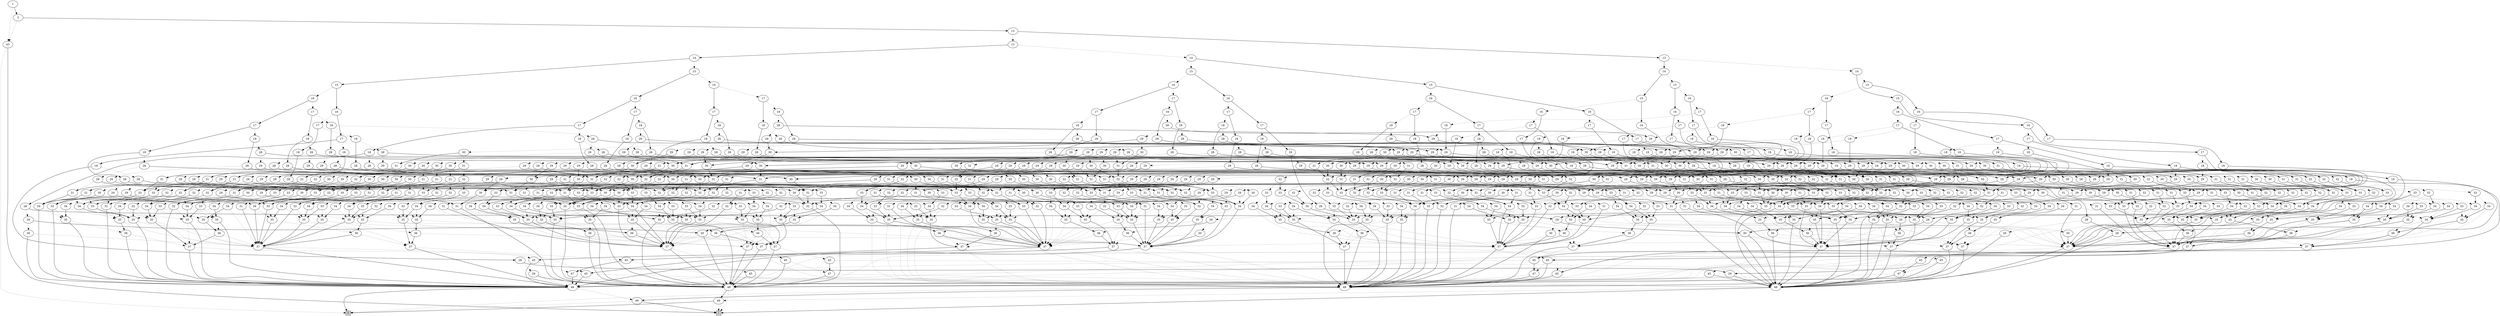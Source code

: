 digraph G {
0 [shape=box, label="0", style=filled, shape=box, height=0.3, width=0.3];
1 [shape=box, label="1", style=filled, shape=box, height=0.3, width=0.3];
42334 [label="1"];
42334 -> 88 [style=dotted];
42334 -> 42333 [style=filled];
88 [label="43"];
88 -> 0 [style=dotted];
88 -> 1 [style=filled];
42333 [label="2"];
42333 -> 88 [style=dotted];
42333 -> 21287 [style=filled];
21287 [label="12"];
21287 -> 21223 [style=dotted];
21287 -> 21286 [style=filled];
21223 [label="13"];
21223 -> 20893 [style=dotted];
21223 -> 21222 [style=filled];
20893 [label="14"];
20893 -> 20829 [style=dotted];
20893 -> 20892 [style=filled];
20829 [label="15"];
20829 -> 20765 [style=dotted];
20829 -> 20828 [style=filled];
20765 [label="16"];
20765 -> 20701 [style=dotted];
20765 -> 20764 [style=filled];
20701 [label="17"];
20701 -> 20637 [style=dotted];
20701 -> 20700 [style=filled];
20637 [label="18"];
20637 -> 20573 [style=dotted];
20637 -> 20636 [style=filled];
20573 [label="28"];
20573 -> 20509 [style=dotted];
20573 -> 20572 [style=filled];
20509 [label="29"];
20509 -> 20477 [style=dotted];
20509 -> 20508 [style=filled];
20477 [label="30"];
20477 -> 20461 [style=dotted];
20477 -> 20476 [style=filled];
20461 [label="31"];
20461 -> 20453 [style=dotted];
20461 -> 20460 [style=filled];
20453 [label="32"];
20453 -> 20449 [style=dotted];
20453 -> 20452 [style=filled];
20449 [label="33"];
20449 -> 20447 [style=dotted];
20449 -> 20448 [style=filled];
20447 [label="34"];
20447 -> 4598 [style=dotted];
20447 -> 20090 [style=filled];
4598 [label="48"];
4598 -> 0 [style=dotted];
4598 -> 100 [style=filled];
100 [label="49"];
100 -> 0 [style=dotted];
100 -> 1 [style=filled];
20090 [label="35"];
20090 -> 4598 [style=dotted];
20090 -> 20089 [style=filled];
20089 [label="36"];
20089 -> 4598 [style=dotted];
20089 -> 20088 [style=filled];
20088 [label="37"];
20088 -> 4598 [style=dotted];
20088 -> 20087 [style=filled];
20087 [label="45"];
20087 -> 4598 [style=dotted];
20087 -> 20080 [style=filled];
20080 [label="47"];
20080 -> 4598 [style=dotted];
20080 -> 4606 [style=filled];
4606 [label="48"];
4606 -> 100 [style=dotted];
4606 -> 0 [style=filled];
20448 [label="34"];
20448 -> 20090 [style=dotted];
20448 -> 20095 [style=filled];
20095 [label="35"];
20095 -> 4598 [style=dotted];
20095 -> 20088 [style=filled];
20452 [label="33"];
20452 -> 20450 [style=dotted];
20452 -> 20451 [style=filled];
20450 [label="34"];
20450 -> 20095 [style=dotted];
20450 -> 20105 [style=filled];
20105 [label="35"];
20105 -> 4598 [style=dotted];
20105 -> 20104 [style=filled];
20104 [label="36"];
20104 -> 20088 [style=dotted];
20104 -> 20103 [style=filled];
20103 [label="37"];
20103 -> 4598 [style=dotted];
20103 -> 20102 [style=filled];
20102 [label="45"];
20102 -> 4598 [style=dotted];
20102 -> 4606 [style=filled];
20451 [label="34"];
20451 -> 20105 [style=dotted];
20451 -> 20111 [style=filled];
20111 [label="35"];
20111 -> 4598 [style=dotted];
20111 -> 20103 [style=filled];
20460 [label="32"];
20460 -> 20456 [style=dotted];
20460 -> 20459 [style=filled];
20456 [label="33"];
20456 -> 20454 [style=dotted];
20456 -> 20455 [style=filled];
20454 [label="34"];
20454 -> 20111 [style=dotted];
20454 -> 20114 [style=filled];
20114 [label="35"];
20114 -> 20089 [style=dotted];
20114 -> 20103 [style=filled];
20455 [label="34"];
20455 -> 20114 [style=dotted];
20455 -> 20118 [style=filled];
20118 [label="35"];
20118 -> 20088 [style=dotted];
20118 -> 20103 [style=filled];
20459 [label="33"];
20459 -> 20457 [style=dotted];
20459 -> 20458 [style=filled];
20457 [label="34"];
20457 -> 20118 [style=dotted];
20457 -> 20121 [style=filled];
20121 [label="35"];
20121 -> 20104 [style=dotted];
20121 -> 20103 [style=filled];
20458 [label="34"];
20458 -> 20121 [style=dotted];
20458 -> 20103 [style=filled];
20476 [label="31"];
20476 -> 20468 [style=dotted];
20476 -> 20475 [style=filled];
20468 [label="32"];
20468 -> 20464 [style=dotted];
20468 -> 20467 [style=filled];
20464 [label="33"];
20464 -> 20462 [style=dotted];
20464 -> 20463 [style=filled];
20462 [label="34"];
20462 -> 20103 [style=dotted];
20462 -> 20135 [style=filled];
20135 [label="35"];
20135 -> 20103 [style=dotted];
20135 -> 20134 [style=filled];
20134 [label="36"];
20134 -> 20103 [style=dotted];
20134 -> 20133 [style=filled];
20133 [label="37"];
20133 -> 4598 [style=dotted];
20133 -> 20132 [style=filled];
20132 [label="45"];
20132 -> 20080 [style=dotted];
20132 -> 4606 [style=filled];
20463 [label="34"];
20463 -> 20135 [style=dotted];
20463 -> 20140 [style=filled];
20140 [label="35"];
20140 -> 20103 [style=dotted];
20140 -> 20133 [style=filled];
20467 [label="33"];
20467 -> 20465 [style=dotted];
20467 -> 20466 [style=filled];
20465 [label="34"];
20465 -> 20140 [style=dotted];
20465 -> 20148 [style=filled];
20148 [label="35"];
20148 -> 20103 [style=dotted];
20148 -> 20147 [style=filled];
20147 [label="36"];
20147 -> 20133 [style=dotted];
20147 -> 20146 [style=filled];
20146 [label="37"];
20146 -> 4598 [style=dotted];
20146 -> 4606 [style=filled];
20466 [label="34"];
20466 -> 20148 [style=dotted];
20466 -> 20154 [style=filled];
20154 [label="35"];
20154 -> 20103 [style=dotted];
20154 -> 20146 [style=filled];
20475 [label="32"];
20475 -> 20471 [style=dotted];
20475 -> 20474 [style=filled];
20471 [label="33"];
20471 -> 20469 [style=dotted];
20471 -> 20470 [style=filled];
20469 [label="34"];
20469 -> 20154 [style=dotted];
20469 -> 20157 [style=filled];
20157 [label="35"];
20157 -> 20134 [style=dotted];
20157 -> 20146 [style=filled];
20470 [label="34"];
20470 -> 20157 [style=dotted];
20470 -> 20161 [style=filled];
20161 [label="35"];
20161 -> 20133 [style=dotted];
20161 -> 20146 [style=filled];
20474 [label="33"];
20474 -> 20472 [style=dotted];
20474 -> 20473 [style=filled];
20472 [label="34"];
20472 -> 20161 [style=dotted];
20472 -> 20164 [style=filled];
20164 [label="35"];
20164 -> 20147 [style=dotted];
20164 -> 20146 [style=filled];
20473 [label="34"];
20473 -> 20164 [style=dotted];
20473 -> 20146 [style=filled];
20508 [label="30"];
20508 -> 20492 [style=dotted];
20508 -> 20507 [style=filled];
20492 [label="31"];
20492 -> 20484 [style=dotted];
20492 -> 20491 [style=filled];
20484 [label="32"];
20484 -> 20480 [style=dotted];
20484 -> 20483 [style=filled];
20480 [label="33"];
20480 -> 20478 [style=dotted];
20480 -> 20479 [style=filled];
20478 [label="34"];
20478 -> 20171 [style=dotted];
20478 -> 20182 [style=filled];
20171 [label="37"];
20171 -> 4612 [style=dotted];
20171 -> 4600 [style=filled];
4612 [label="48"];
4612 -> 101 [style=dotted];
4612 -> 1 [style=filled];
101 [label="49"];
101 -> 1 [style=dotted];
101 -> 0 [style=filled];
4600 [label="48"];
4600 -> 1 [style=dotted];
4600 -> 101 [style=filled];
20182 [label="35"];
20182 -> 20171 [style=dotted];
20182 -> 20181 [style=filled];
20181 [label="36"];
20181 -> 20171 [style=dotted];
20181 -> 20180 [style=filled];
20180 [label="37"];
20180 -> 20179 [style=dotted];
20180 -> 4600 [style=filled];
20179 [label="45"];
20179 -> 4612 [style=dotted];
20179 -> 20172 [style=filled];
20172 [label="47"];
20172 -> 4612 [style=dotted];
20172 -> 4600 [style=filled];
20479 [label="34"];
20479 -> 20182 [style=dotted];
20479 -> 20187 [style=filled];
20187 [label="35"];
20187 -> 20171 [style=dotted];
20187 -> 20180 [style=filled];
20483 [label="33"];
20483 -> 20481 [style=dotted];
20483 -> 20482 [style=filled];
20481 [label="34"];
20481 -> 20187 [style=dotted];
20481 -> 20197 [style=filled];
20197 [label="35"];
20197 -> 20171 [style=dotted];
20197 -> 20196 [style=filled];
20196 [label="36"];
20196 -> 20180 [style=dotted];
20196 -> 20195 [style=filled];
20195 [label="37"];
20195 -> 20194 [style=dotted];
20195 -> 4600 [style=filled];
20194 [label="45"];
20194 -> 4612 [style=dotted];
20194 -> 4600 [style=filled];
20482 [label="34"];
20482 -> 20197 [style=dotted];
20482 -> 20203 [style=filled];
20203 [label="35"];
20203 -> 20171 [style=dotted];
20203 -> 20195 [style=filled];
20491 [label="32"];
20491 -> 20487 [style=dotted];
20491 -> 20490 [style=filled];
20487 [label="33"];
20487 -> 20485 [style=dotted];
20487 -> 20486 [style=filled];
20485 [label="34"];
20485 -> 20203 [style=dotted];
20485 -> 20206 [style=filled];
20206 [label="35"];
20206 -> 20181 [style=dotted];
20206 -> 20195 [style=filled];
20486 [label="34"];
20486 -> 20206 [style=dotted];
20486 -> 20210 [style=filled];
20210 [label="35"];
20210 -> 20180 [style=dotted];
20210 -> 20195 [style=filled];
20490 [label="33"];
20490 -> 20488 [style=dotted];
20490 -> 20489 [style=filled];
20488 [label="34"];
20488 -> 20210 [style=dotted];
20488 -> 20213 [style=filled];
20213 [label="35"];
20213 -> 20196 [style=dotted];
20213 -> 20195 [style=filled];
20489 [label="34"];
20489 -> 20213 [style=dotted];
20489 -> 20195 [style=filled];
20507 [label="31"];
20507 -> 20499 [style=dotted];
20507 -> 20506 [style=filled];
20499 [label="32"];
20499 -> 20495 [style=dotted];
20499 -> 20498 [style=filled];
20495 [label="33"];
20495 -> 20493 [style=dotted];
20495 -> 20494 [style=filled];
20493 [label="34"];
20493 -> 20195 [style=dotted];
20493 -> 20227 [style=filled];
20227 [label="35"];
20227 -> 20195 [style=dotted];
20227 -> 20226 [style=filled];
20226 [label="36"];
20226 -> 20195 [style=dotted];
20226 -> 20225 [style=filled];
20225 [label="37"];
20225 -> 20224 [style=dotted];
20225 -> 4600 [style=filled];
20224 [label="45"];
20224 -> 20172 [style=dotted];
20224 -> 4600 [style=filled];
20494 [label="34"];
20494 -> 20227 [style=dotted];
20494 -> 20232 [style=filled];
20232 [label="35"];
20232 -> 20195 [style=dotted];
20232 -> 20225 [style=filled];
20498 [label="33"];
20498 -> 20496 [style=dotted];
20498 -> 20497 [style=filled];
20496 [label="34"];
20496 -> 20232 [style=dotted];
20496 -> 20239 [style=filled];
20239 [label="35"];
20239 -> 20195 [style=dotted];
20239 -> 20238 [style=filled];
20238 [label="36"];
20238 -> 20225 [style=dotted];
20238 -> 4600 [style=filled];
20497 [label="34"];
20497 -> 20239 [style=dotted];
20497 -> 20245 [style=filled];
20245 [label="35"];
20245 -> 20195 [style=dotted];
20245 -> 4600 [style=filled];
20506 [label="32"];
20506 -> 20502 [style=dotted];
20506 -> 20505 [style=filled];
20502 [label="33"];
20502 -> 20500 [style=dotted];
20502 -> 20501 [style=filled];
20500 [label="34"];
20500 -> 20245 [style=dotted];
20500 -> 20248 [style=filled];
20248 [label="35"];
20248 -> 20226 [style=dotted];
20248 -> 4600 [style=filled];
20501 [label="34"];
20501 -> 20248 [style=dotted];
20501 -> 20252 [style=filled];
20252 [label="35"];
20252 -> 20225 [style=dotted];
20252 -> 4600 [style=filled];
20505 [label="33"];
20505 -> 20503 [style=dotted];
20505 -> 20504 [style=filled];
20503 [label="34"];
20503 -> 20252 [style=dotted];
20503 -> 20255 [style=filled];
20255 [label="35"];
20255 -> 20238 [style=dotted];
20255 -> 4600 [style=filled];
20504 [label="34"];
20504 -> 20255 [style=dotted];
20504 -> 4600 [style=filled];
20572 [label="29"];
20572 -> 20540 [style=dotted];
20572 -> 20571 [style=filled];
20540 [label="30"];
20540 -> 20524 [style=dotted];
20540 -> 20539 [style=filled];
20524 [label="31"];
20524 -> 20516 [style=dotted];
20524 -> 20523 [style=filled];
20516 [label="32"];
20516 -> 20512 [style=dotted];
20516 -> 20515 [style=filled];
20512 [label="33"];
20512 -> 20510 [style=dotted];
20512 -> 20511 [style=filled];
20510 [label="34"];
20510 -> 4606 [style=dotted];
20510 -> 20273 [style=filled];
20273 [label="35"];
20273 -> 4606 [style=dotted];
20273 -> 20272 [style=filled];
20272 [label="36"];
20272 -> 4606 [style=dotted];
20272 -> 20271 [style=filled];
20271 [label="37"];
20271 -> 4606 [style=dotted];
20271 -> 20270 [style=filled];
20270 [label="45"];
20270 -> 4606 [style=dotted];
20270 -> 20263 [style=filled];
20263 [label="47"];
20263 -> 4606 [style=dotted];
20263 -> 4598 [style=filled];
20511 [label="34"];
20511 -> 20273 [style=dotted];
20511 -> 20278 [style=filled];
20278 [label="35"];
20278 -> 4606 [style=dotted];
20278 -> 20271 [style=filled];
20515 [label="33"];
20515 -> 20513 [style=dotted];
20515 -> 20514 [style=filled];
20513 [label="34"];
20513 -> 20278 [style=dotted];
20513 -> 20288 [style=filled];
20288 [label="35"];
20288 -> 4606 [style=dotted];
20288 -> 20287 [style=filled];
20287 [label="36"];
20287 -> 20271 [style=dotted];
20287 -> 20286 [style=filled];
20286 [label="37"];
20286 -> 4606 [style=dotted];
20286 -> 20285 [style=filled];
20285 [label="45"];
20285 -> 4606 [style=dotted];
20285 -> 4598 [style=filled];
20514 [label="34"];
20514 -> 20288 [style=dotted];
20514 -> 20294 [style=filled];
20294 [label="35"];
20294 -> 4606 [style=dotted];
20294 -> 20286 [style=filled];
20523 [label="32"];
20523 -> 20519 [style=dotted];
20523 -> 20522 [style=filled];
20519 [label="33"];
20519 -> 20517 [style=dotted];
20519 -> 20518 [style=filled];
20517 [label="34"];
20517 -> 20294 [style=dotted];
20517 -> 20297 [style=filled];
20297 [label="35"];
20297 -> 20272 [style=dotted];
20297 -> 20286 [style=filled];
20518 [label="34"];
20518 -> 20297 [style=dotted];
20518 -> 20301 [style=filled];
20301 [label="35"];
20301 -> 20271 [style=dotted];
20301 -> 20286 [style=filled];
20522 [label="33"];
20522 -> 20520 [style=dotted];
20522 -> 20521 [style=filled];
20520 [label="34"];
20520 -> 20301 [style=dotted];
20520 -> 20304 [style=filled];
20304 [label="35"];
20304 -> 20287 [style=dotted];
20304 -> 20286 [style=filled];
20521 [label="34"];
20521 -> 20304 [style=dotted];
20521 -> 20286 [style=filled];
20539 [label="31"];
20539 -> 20531 [style=dotted];
20539 -> 20538 [style=filled];
20531 [label="32"];
20531 -> 20527 [style=dotted];
20531 -> 20530 [style=filled];
20527 [label="33"];
20527 -> 20525 [style=dotted];
20527 -> 20526 [style=filled];
20525 [label="34"];
20525 -> 20286 [style=dotted];
20525 -> 20318 [style=filled];
20318 [label="35"];
20318 -> 20286 [style=dotted];
20318 -> 20317 [style=filled];
20317 [label="36"];
20317 -> 20286 [style=dotted];
20317 -> 20316 [style=filled];
20316 [label="37"];
20316 -> 4606 [style=dotted];
20316 -> 20315 [style=filled];
20315 [label="45"];
20315 -> 20263 [style=dotted];
20315 -> 4598 [style=filled];
20526 [label="34"];
20526 -> 20318 [style=dotted];
20526 -> 20323 [style=filled];
20323 [label="35"];
20323 -> 20286 [style=dotted];
20323 -> 20316 [style=filled];
20530 [label="33"];
20530 -> 20528 [style=dotted];
20530 -> 20529 [style=filled];
20528 [label="34"];
20528 -> 20323 [style=dotted];
20528 -> 20331 [style=filled];
20331 [label="35"];
20331 -> 20286 [style=dotted];
20331 -> 20330 [style=filled];
20330 [label="36"];
20330 -> 20316 [style=dotted];
20330 -> 20329 [style=filled];
20329 [label="37"];
20329 -> 4606 [style=dotted];
20329 -> 4598 [style=filled];
20529 [label="34"];
20529 -> 20331 [style=dotted];
20529 -> 20337 [style=filled];
20337 [label="35"];
20337 -> 20286 [style=dotted];
20337 -> 20329 [style=filled];
20538 [label="32"];
20538 -> 20534 [style=dotted];
20538 -> 20537 [style=filled];
20534 [label="33"];
20534 -> 20532 [style=dotted];
20534 -> 20533 [style=filled];
20532 [label="34"];
20532 -> 20337 [style=dotted];
20532 -> 20340 [style=filled];
20340 [label="35"];
20340 -> 20317 [style=dotted];
20340 -> 20329 [style=filled];
20533 [label="34"];
20533 -> 20340 [style=dotted];
20533 -> 20344 [style=filled];
20344 [label="35"];
20344 -> 20316 [style=dotted];
20344 -> 20329 [style=filled];
20537 [label="33"];
20537 -> 20535 [style=dotted];
20537 -> 20536 [style=filled];
20535 [label="34"];
20535 -> 20344 [style=dotted];
20535 -> 20347 [style=filled];
20347 [label="35"];
20347 -> 20330 [style=dotted];
20347 -> 20329 [style=filled];
20536 [label="34"];
20536 -> 20347 [style=dotted];
20536 -> 20329 [style=filled];
20571 [label="30"];
20571 -> 20555 [style=dotted];
20571 -> 20570 [style=filled];
20555 [label="31"];
20555 -> 20547 [style=dotted];
20555 -> 20554 [style=filled];
20547 [label="32"];
20547 -> 20543 [style=dotted];
20547 -> 20546 [style=filled];
20543 [label="33"];
20543 -> 20541 [style=dotted];
20543 -> 20542 [style=filled];
20541 [label="34"];
20541 -> 20354 [style=dotted];
20541 -> 20365 [style=filled];
20354 [label="37"];
20354 -> 4600 [style=dotted];
20354 -> 4612 [style=filled];
20365 [label="35"];
20365 -> 20354 [style=dotted];
20365 -> 20364 [style=filled];
20364 [label="36"];
20364 -> 20354 [style=dotted];
20364 -> 20363 [style=filled];
20363 [label="37"];
20363 -> 20362 [style=dotted];
20363 -> 4612 [style=filled];
20362 [label="45"];
20362 -> 4600 [style=dotted];
20362 -> 20355 [style=filled];
20355 [label="47"];
20355 -> 4600 [style=dotted];
20355 -> 4612 [style=filled];
20542 [label="34"];
20542 -> 20365 [style=dotted];
20542 -> 20370 [style=filled];
20370 [label="35"];
20370 -> 20354 [style=dotted];
20370 -> 20363 [style=filled];
20546 [label="33"];
20546 -> 20544 [style=dotted];
20546 -> 20545 [style=filled];
20544 [label="34"];
20544 -> 20370 [style=dotted];
20544 -> 20380 [style=filled];
20380 [label="35"];
20380 -> 20354 [style=dotted];
20380 -> 20379 [style=filled];
20379 [label="36"];
20379 -> 20363 [style=dotted];
20379 -> 20378 [style=filled];
20378 [label="37"];
20378 -> 20377 [style=dotted];
20378 -> 4612 [style=filled];
20377 [label="45"];
20377 -> 4600 [style=dotted];
20377 -> 4612 [style=filled];
20545 [label="34"];
20545 -> 20380 [style=dotted];
20545 -> 20386 [style=filled];
20386 [label="35"];
20386 -> 20354 [style=dotted];
20386 -> 20378 [style=filled];
20554 [label="32"];
20554 -> 20550 [style=dotted];
20554 -> 20553 [style=filled];
20550 [label="33"];
20550 -> 20548 [style=dotted];
20550 -> 20549 [style=filled];
20548 [label="34"];
20548 -> 20386 [style=dotted];
20548 -> 20389 [style=filled];
20389 [label="35"];
20389 -> 20364 [style=dotted];
20389 -> 20378 [style=filled];
20549 [label="34"];
20549 -> 20389 [style=dotted];
20549 -> 20393 [style=filled];
20393 [label="35"];
20393 -> 20363 [style=dotted];
20393 -> 20378 [style=filled];
20553 [label="33"];
20553 -> 20551 [style=dotted];
20553 -> 20552 [style=filled];
20551 [label="34"];
20551 -> 20393 [style=dotted];
20551 -> 20396 [style=filled];
20396 [label="35"];
20396 -> 20379 [style=dotted];
20396 -> 20378 [style=filled];
20552 [label="34"];
20552 -> 20396 [style=dotted];
20552 -> 20378 [style=filled];
20570 [label="31"];
20570 -> 20562 [style=dotted];
20570 -> 20569 [style=filled];
20562 [label="32"];
20562 -> 20558 [style=dotted];
20562 -> 20561 [style=filled];
20558 [label="33"];
20558 -> 20556 [style=dotted];
20558 -> 20557 [style=filled];
20556 [label="34"];
20556 -> 20378 [style=dotted];
20556 -> 20410 [style=filled];
20410 [label="35"];
20410 -> 20378 [style=dotted];
20410 -> 20409 [style=filled];
20409 [label="36"];
20409 -> 20378 [style=dotted];
20409 -> 20408 [style=filled];
20408 [label="37"];
20408 -> 20407 [style=dotted];
20408 -> 4612 [style=filled];
20407 [label="45"];
20407 -> 20355 [style=dotted];
20407 -> 4612 [style=filled];
20557 [label="34"];
20557 -> 20410 [style=dotted];
20557 -> 20415 [style=filled];
20415 [label="35"];
20415 -> 20378 [style=dotted];
20415 -> 20408 [style=filled];
20561 [label="33"];
20561 -> 20559 [style=dotted];
20561 -> 20560 [style=filled];
20559 [label="34"];
20559 -> 20415 [style=dotted];
20559 -> 20422 [style=filled];
20422 [label="35"];
20422 -> 20378 [style=dotted];
20422 -> 20421 [style=filled];
20421 [label="36"];
20421 -> 20408 [style=dotted];
20421 -> 4612 [style=filled];
20560 [label="34"];
20560 -> 20422 [style=dotted];
20560 -> 20428 [style=filled];
20428 [label="35"];
20428 -> 20378 [style=dotted];
20428 -> 4612 [style=filled];
20569 [label="32"];
20569 -> 20565 [style=dotted];
20569 -> 20568 [style=filled];
20565 [label="33"];
20565 -> 20563 [style=dotted];
20565 -> 20564 [style=filled];
20563 [label="34"];
20563 -> 20428 [style=dotted];
20563 -> 20431 [style=filled];
20431 [label="35"];
20431 -> 20409 [style=dotted];
20431 -> 4612 [style=filled];
20564 [label="34"];
20564 -> 20431 [style=dotted];
20564 -> 20435 [style=filled];
20435 [label="35"];
20435 -> 20408 [style=dotted];
20435 -> 4612 [style=filled];
20568 [label="33"];
20568 -> 20566 [style=dotted];
20568 -> 20567 [style=filled];
20566 [label="34"];
20566 -> 20435 [style=dotted];
20566 -> 20438 [style=filled];
20438 [label="35"];
20438 -> 20421 [style=dotted];
20438 -> 4612 [style=filled];
20567 [label="34"];
20567 -> 20438 [style=dotted];
20567 -> 4612 [style=filled];
20636 [label="28"];
20636 -> 20604 [style=dotted];
20636 -> 20635 [style=filled];
20604 [label="29"];
20604 -> 20588 [style=dotted];
20604 -> 20603 [style=filled];
20588 [label="30"];
20588 -> 20580 [style=dotted];
20588 -> 20587 [style=filled];
20580 [label="31"];
20580 -> 20576 [style=dotted];
20580 -> 20579 [style=filled];
20576 [label="32"];
20576 -> 20574 [style=dotted];
20576 -> 20575 [style=filled];
20574 [label="33"];
20574 -> 20090 [style=dotted];
20574 -> 20095 [style=filled];
20575 [label="33"];
20575 -> 20105 [style=dotted];
20575 -> 20111 [style=filled];
20579 [label="32"];
20579 -> 20577 [style=dotted];
20579 -> 20578 [style=filled];
20577 [label="33"];
20577 -> 20114 [style=dotted];
20577 -> 20118 [style=filled];
20578 [label="33"];
20578 -> 20121 [style=dotted];
20578 -> 20103 [style=filled];
20587 [label="31"];
20587 -> 20583 [style=dotted];
20587 -> 20586 [style=filled];
20583 [label="32"];
20583 -> 20581 [style=dotted];
20583 -> 20582 [style=filled];
20581 [label="33"];
20581 -> 20135 [style=dotted];
20581 -> 20140 [style=filled];
20582 [label="33"];
20582 -> 20148 [style=dotted];
20582 -> 20154 [style=filled];
20586 [label="32"];
20586 -> 20584 [style=dotted];
20586 -> 20585 [style=filled];
20584 [label="33"];
20584 -> 20157 [style=dotted];
20584 -> 20161 [style=filled];
20585 [label="33"];
20585 -> 20164 [style=dotted];
20585 -> 20146 [style=filled];
20603 [label="30"];
20603 -> 20595 [style=dotted];
20603 -> 20602 [style=filled];
20595 [label="31"];
20595 -> 20591 [style=dotted];
20595 -> 20594 [style=filled];
20591 [label="32"];
20591 -> 20589 [style=dotted];
20591 -> 20590 [style=filled];
20589 [label="33"];
20589 -> 20182 [style=dotted];
20589 -> 20187 [style=filled];
20590 [label="33"];
20590 -> 20197 [style=dotted];
20590 -> 20203 [style=filled];
20594 [label="32"];
20594 -> 20592 [style=dotted];
20594 -> 20593 [style=filled];
20592 [label="33"];
20592 -> 20206 [style=dotted];
20592 -> 20210 [style=filled];
20593 [label="33"];
20593 -> 20213 [style=dotted];
20593 -> 20195 [style=filled];
20602 [label="31"];
20602 -> 20598 [style=dotted];
20602 -> 20601 [style=filled];
20598 [label="32"];
20598 -> 20596 [style=dotted];
20598 -> 20597 [style=filled];
20596 [label="33"];
20596 -> 20227 [style=dotted];
20596 -> 20232 [style=filled];
20597 [label="33"];
20597 -> 20239 [style=dotted];
20597 -> 20245 [style=filled];
20601 [label="32"];
20601 -> 20599 [style=dotted];
20601 -> 20600 [style=filled];
20599 [label="33"];
20599 -> 20248 [style=dotted];
20599 -> 20252 [style=filled];
20600 [label="33"];
20600 -> 20255 [style=dotted];
20600 -> 4600 [style=filled];
20635 [label="29"];
20635 -> 20619 [style=dotted];
20635 -> 20634 [style=filled];
20619 [label="30"];
20619 -> 20611 [style=dotted];
20619 -> 20618 [style=filled];
20611 [label="31"];
20611 -> 20607 [style=dotted];
20611 -> 20610 [style=filled];
20607 [label="32"];
20607 -> 20605 [style=dotted];
20607 -> 20606 [style=filled];
20605 [label="33"];
20605 -> 20273 [style=dotted];
20605 -> 20278 [style=filled];
20606 [label="33"];
20606 -> 20288 [style=dotted];
20606 -> 20294 [style=filled];
20610 [label="32"];
20610 -> 20608 [style=dotted];
20610 -> 20609 [style=filled];
20608 [label="33"];
20608 -> 20297 [style=dotted];
20608 -> 20301 [style=filled];
20609 [label="33"];
20609 -> 20304 [style=dotted];
20609 -> 20286 [style=filled];
20618 [label="31"];
20618 -> 20614 [style=dotted];
20618 -> 20617 [style=filled];
20614 [label="32"];
20614 -> 20612 [style=dotted];
20614 -> 20613 [style=filled];
20612 [label="33"];
20612 -> 20318 [style=dotted];
20612 -> 20323 [style=filled];
20613 [label="33"];
20613 -> 20331 [style=dotted];
20613 -> 20337 [style=filled];
20617 [label="32"];
20617 -> 20615 [style=dotted];
20617 -> 20616 [style=filled];
20615 [label="33"];
20615 -> 20340 [style=dotted];
20615 -> 20344 [style=filled];
20616 [label="33"];
20616 -> 20347 [style=dotted];
20616 -> 20329 [style=filled];
20634 [label="30"];
20634 -> 20626 [style=dotted];
20634 -> 20633 [style=filled];
20626 [label="31"];
20626 -> 20622 [style=dotted];
20626 -> 20625 [style=filled];
20622 [label="32"];
20622 -> 20620 [style=dotted];
20622 -> 20621 [style=filled];
20620 [label="33"];
20620 -> 20365 [style=dotted];
20620 -> 20370 [style=filled];
20621 [label="33"];
20621 -> 20380 [style=dotted];
20621 -> 20386 [style=filled];
20625 [label="32"];
20625 -> 20623 [style=dotted];
20625 -> 20624 [style=filled];
20623 [label="33"];
20623 -> 20389 [style=dotted];
20623 -> 20393 [style=filled];
20624 [label="33"];
20624 -> 20396 [style=dotted];
20624 -> 20378 [style=filled];
20633 [label="31"];
20633 -> 20629 [style=dotted];
20633 -> 20632 [style=filled];
20629 [label="32"];
20629 -> 20627 [style=dotted];
20629 -> 20628 [style=filled];
20627 [label="33"];
20627 -> 20410 [style=dotted];
20627 -> 20415 [style=filled];
20628 [label="33"];
20628 -> 20422 [style=dotted];
20628 -> 20428 [style=filled];
20632 [label="32"];
20632 -> 20630 [style=dotted];
20632 -> 20631 [style=filled];
20630 [label="33"];
20630 -> 20431 [style=dotted];
20630 -> 20435 [style=filled];
20631 [label="33"];
20631 -> 20438 [style=dotted];
20631 -> 4612 [style=filled];
20700 [label="18"];
20700 -> 20668 [style=dotted];
20700 -> 20699 [style=filled];
20668 [label="28"];
20668 -> 20652 [style=dotted];
20668 -> 20667 [style=filled];
20652 [label="29"];
20652 -> 20644 [style=dotted];
20652 -> 20651 [style=filled];
20644 [label="30"];
20644 -> 20640 [style=dotted];
20644 -> 20643 [style=filled];
20640 [label="31"];
20640 -> 20638 [style=dotted];
20640 -> 20639 [style=filled];
20638 [label="32"];
20638 -> 20448 [style=dotted];
20638 -> 20451 [style=filled];
20639 [label="32"];
20639 -> 20455 [style=dotted];
20639 -> 20458 [style=filled];
20643 [label="31"];
20643 -> 20641 [style=dotted];
20643 -> 20642 [style=filled];
20641 [label="32"];
20641 -> 20463 [style=dotted];
20641 -> 20466 [style=filled];
20642 [label="32"];
20642 -> 20470 [style=dotted];
20642 -> 20473 [style=filled];
20651 [label="30"];
20651 -> 20647 [style=dotted];
20651 -> 20650 [style=filled];
20647 [label="31"];
20647 -> 20645 [style=dotted];
20647 -> 20646 [style=filled];
20645 [label="32"];
20645 -> 20479 [style=dotted];
20645 -> 20482 [style=filled];
20646 [label="32"];
20646 -> 20486 [style=dotted];
20646 -> 20489 [style=filled];
20650 [label="31"];
20650 -> 20648 [style=dotted];
20650 -> 20649 [style=filled];
20648 [label="32"];
20648 -> 20494 [style=dotted];
20648 -> 20497 [style=filled];
20649 [label="32"];
20649 -> 20501 [style=dotted];
20649 -> 20504 [style=filled];
20667 [label="29"];
20667 -> 20659 [style=dotted];
20667 -> 20666 [style=filled];
20659 [label="30"];
20659 -> 20655 [style=dotted];
20659 -> 20658 [style=filled];
20655 [label="31"];
20655 -> 20653 [style=dotted];
20655 -> 20654 [style=filled];
20653 [label="32"];
20653 -> 20511 [style=dotted];
20653 -> 20514 [style=filled];
20654 [label="32"];
20654 -> 20518 [style=dotted];
20654 -> 20521 [style=filled];
20658 [label="31"];
20658 -> 20656 [style=dotted];
20658 -> 20657 [style=filled];
20656 [label="32"];
20656 -> 20526 [style=dotted];
20656 -> 20529 [style=filled];
20657 [label="32"];
20657 -> 20533 [style=dotted];
20657 -> 20536 [style=filled];
20666 [label="30"];
20666 -> 20662 [style=dotted];
20666 -> 20665 [style=filled];
20662 [label="31"];
20662 -> 20660 [style=dotted];
20662 -> 20661 [style=filled];
20660 [label="32"];
20660 -> 20542 [style=dotted];
20660 -> 20545 [style=filled];
20661 [label="32"];
20661 -> 20549 [style=dotted];
20661 -> 20552 [style=filled];
20665 [label="31"];
20665 -> 20663 [style=dotted];
20665 -> 20664 [style=filled];
20663 [label="32"];
20663 -> 20557 [style=dotted];
20663 -> 20560 [style=filled];
20664 [label="32"];
20664 -> 20564 [style=dotted];
20664 -> 20567 [style=filled];
20699 [label="28"];
20699 -> 20683 [style=dotted];
20699 -> 20698 [style=filled];
20683 [label="29"];
20683 -> 20675 [style=dotted];
20683 -> 20682 [style=filled];
20675 [label="30"];
20675 -> 20671 [style=dotted];
20675 -> 20674 [style=filled];
20671 [label="31"];
20671 -> 20669 [style=dotted];
20671 -> 20670 [style=filled];
20669 [label="32"];
20669 -> 20095 [style=dotted];
20669 -> 20111 [style=filled];
20670 [label="32"];
20670 -> 20118 [style=dotted];
20670 -> 20103 [style=filled];
20674 [label="31"];
20674 -> 20672 [style=dotted];
20674 -> 20673 [style=filled];
20672 [label="32"];
20672 -> 20140 [style=dotted];
20672 -> 20154 [style=filled];
20673 [label="32"];
20673 -> 20161 [style=dotted];
20673 -> 20146 [style=filled];
20682 [label="30"];
20682 -> 20678 [style=dotted];
20682 -> 20681 [style=filled];
20678 [label="31"];
20678 -> 20676 [style=dotted];
20678 -> 20677 [style=filled];
20676 [label="32"];
20676 -> 20187 [style=dotted];
20676 -> 20203 [style=filled];
20677 [label="32"];
20677 -> 20210 [style=dotted];
20677 -> 20195 [style=filled];
20681 [label="31"];
20681 -> 20679 [style=dotted];
20681 -> 20680 [style=filled];
20679 [label="32"];
20679 -> 20232 [style=dotted];
20679 -> 20245 [style=filled];
20680 [label="32"];
20680 -> 20252 [style=dotted];
20680 -> 4600 [style=filled];
20698 [label="29"];
20698 -> 20690 [style=dotted];
20698 -> 20697 [style=filled];
20690 [label="30"];
20690 -> 20686 [style=dotted];
20690 -> 20689 [style=filled];
20686 [label="31"];
20686 -> 20684 [style=dotted];
20686 -> 20685 [style=filled];
20684 [label="32"];
20684 -> 20278 [style=dotted];
20684 -> 20294 [style=filled];
20685 [label="32"];
20685 -> 20301 [style=dotted];
20685 -> 20286 [style=filled];
20689 [label="31"];
20689 -> 20687 [style=dotted];
20689 -> 20688 [style=filled];
20687 [label="32"];
20687 -> 20323 [style=dotted];
20687 -> 20337 [style=filled];
20688 [label="32"];
20688 -> 20344 [style=dotted];
20688 -> 20329 [style=filled];
20697 [label="30"];
20697 -> 20693 [style=dotted];
20697 -> 20696 [style=filled];
20693 [label="31"];
20693 -> 20691 [style=dotted];
20693 -> 20692 [style=filled];
20691 [label="32"];
20691 -> 20370 [style=dotted];
20691 -> 20386 [style=filled];
20692 [label="32"];
20692 -> 20393 [style=dotted];
20692 -> 20378 [style=filled];
20696 [label="31"];
20696 -> 20694 [style=dotted];
20696 -> 20695 [style=filled];
20694 [label="32"];
20694 -> 20415 [style=dotted];
20694 -> 20428 [style=filled];
20695 [label="32"];
20695 -> 20435 [style=dotted];
20695 -> 4612 [style=filled];
20764 [label="17"];
20764 -> 20732 [style=dotted];
20764 -> 20763 [style=filled];
20732 [label="18"];
20732 -> 20716 [style=dotted];
20732 -> 20731 [style=filled];
20716 [label="28"];
20716 -> 20708 [style=dotted];
20716 -> 20715 [style=filled];
20708 [label="29"];
20708 -> 20704 [style=dotted];
20708 -> 20707 [style=filled];
20704 [label="30"];
20704 -> 20702 [style=dotted];
20704 -> 20703 [style=filled];
20702 [label="31"];
20702 -> 20452 [style=dotted];
20702 -> 20459 [style=filled];
20703 [label="31"];
20703 -> 20467 [style=dotted];
20703 -> 20474 [style=filled];
20707 [label="30"];
20707 -> 20705 [style=dotted];
20707 -> 20706 [style=filled];
20705 [label="31"];
20705 -> 20483 [style=dotted];
20705 -> 20490 [style=filled];
20706 [label="31"];
20706 -> 20498 [style=dotted];
20706 -> 20505 [style=filled];
20715 [label="29"];
20715 -> 20711 [style=dotted];
20715 -> 20714 [style=filled];
20711 [label="30"];
20711 -> 20709 [style=dotted];
20711 -> 20710 [style=filled];
20709 [label="31"];
20709 -> 20515 [style=dotted];
20709 -> 20522 [style=filled];
20710 [label="31"];
20710 -> 20530 [style=dotted];
20710 -> 20537 [style=filled];
20714 [label="30"];
20714 -> 20712 [style=dotted];
20714 -> 20713 [style=filled];
20712 [label="31"];
20712 -> 20546 [style=dotted];
20712 -> 20553 [style=filled];
20713 [label="31"];
20713 -> 20561 [style=dotted];
20713 -> 20568 [style=filled];
20731 [label="28"];
20731 -> 20723 [style=dotted];
20731 -> 20730 [style=filled];
20723 [label="29"];
20723 -> 20719 [style=dotted];
20723 -> 20722 [style=filled];
20719 [label="30"];
20719 -> 20717 [style=dotted];
20719 -> 20718 [style=filled];
20717 [label="31"];
20717 -> 20575 [style=dotted];
20717 -> 20578 [style=filled];
20718 [label="31"];
20718 -> 20582 [style=dotted];
20718 -> 20585 [style=filled];
20722 [label="30"];
20722 -> 20720 [style=dotted];
20722 -> 20721 [style=filled];
20720 [label="31"];
20720 -> 20590 [style=dotted];
20720 -> 20593 [style=filled];
20721 [label="31"];
20721 -> 20597 [style=dotted];
20721 -> 20600 [style=filled];
20730 [label="29"];
20730 -> 20726 [style=dotted];
20730 -> 20729 [style=filled];
20726 [label="30"];
20726 -> 20724 [style=dotted];
20726 -> 20725 [style=filled];
20724 [label="31"];
20724 -> 20606 [style=dotted];
20724 -> 20609 [style=filled];
20725 [label="31"];
20725 -> 20613 [style=dotted];
20725 -> 20616 [style=filled];
20729 [label="30"];
20729 -> 20727 [style=dotted];
20729 -> 20728 [style=filled];
20727 [label="31"];
20727 -> 20621 [style=dotted];
20727 -> 20624 [style=filled];
20728 [label="31"];
20728 -> 20628 [style=dotted];
20728 -> 20631 [style=filled];
20763 [label="18"];
20763 -> 20747 [style=dotted];
20763 -> 20762 [style=filled];
20747 [label="28"];
20747 -> 20739 [style=dotted];
20747 -> 20746 [style=filled];
20739 [label="29"];
20739 -> 20735 [style=dotted];
20739 -> 20738 [style=filled];
20735 [label="30"];
20735 -> 20733 [style=dotted];
20735 -> 20734 [style=filled];
20733 [label="31"];
20733 -> 20451 [style=dotted];
20733 -> 20458 [style=filled];
20734 [label="31"];
20734 -> 20466 [style=dotted];
20734 -> 20473 [style=filled];
20738 [label="30"];
20738 -> 20736 [style=dotted];
20738 -> 20737 [style=filled];
20736 [label="31"];
20736 -> 20482 [style=dotted];
20736 -> 20489 [style=filled];
20737 [label="31"];
20737 -> 20497 [style=dotted];
20737 -> 20504 [style=filled];
20746 [label="29"];
20746 -> 20742 [style=dotted];
20746 -> 20745 [style=filled];
20742 [label="30"];
20742 -> 20740 [style=dotted];
20742 -> 20741 [style=filled];
20740 [label="31"];
20740 -> 20514 [style=dotted];
20740 -> 20521 [style=filled];
20741 [label="31"];
20741 -> 20529 [style=dotted];
20741 -> 20536 [style=filled];
20745 [label="30"];
20745 -> 20743 [style=dotted];
20745 -> 20744 [style=filled];
20743 [label="31"];
20743 -> 20545 [style=dotted];
20743 -> 20552 [style=filled];
20744 [label="31"];
20744 -> 20560 [style=dotted];
20744 -> 20567 [style=filled];
20762 [label="28"];
20762 -> 20754 [style=dotted];
20762 -> 20761 [style=filled];
20754 [label="29"];
20754 -> 20750 [style=dotted];
20754 -> 20753 [style=filled];
20750 [label="30"];
20750 -> 20748 [style=dotted];
20750 -> 20749 [style=filled];
20748 [label="31"];
20748 -> 20111 [style=dotted];
20748 -> 20103 [style=filled];
20749 [label="31"];
20749 -> 20154 [style=dotted];
20749 -> 20146 [style=filled];
20753 [label="30"];
20753 -> 20751 [style=dotted];
20753 -> 20752 [style=filled];
20751 [label="31"];
20751 -> 20203 [style=dotted];
20751 -> 20195 [style=filled];
20752 [label="31"];
20752 -> 20245 [style=dotted];
20752 -> 4600 [style=filled];
20761 [label="29"];
20761 -> 20757 [style=dotted];
20761 -> 20760 [style=filled];
20757 [label="30"];
20757 -> 20755 [style=dotted];
20757 -> 20756 [style=filled];
20755 [label="31"];
20755 -> 20294 [style=dotted];
20755 -> 20286 [style=filled];
20756 [label="31"];
20756 -> 20337 [style=dotted];
20756 -> 20329 [style=filled];
20760 [label="30"];
20760 -> 20758 [style=dotted];
20760 -> 20759 [style=filled];
20758 [label="31"];
20758 -> 20386 [style=dotted];
20758 -> 20378 [style=filled];
20759 [label="31"];
20759 -> 20428 [style=dotted];
20759 -> 4612 [style=filled];
20828 [label="16"];
20828 -> 20796 [style=dotted];
20828 -> 20827 [style=filled];
20796 [label="17"];
20796 -> 20780 [style=dotted];
20796 -> 20795 [style=filled];
20780 [label="18"];
20780 -> 20772 [style=dotted];
20780 -> 20779 [style=filled];
20772 [label="28"];
20772 -> 20768 [style=dotted];
20772 -> 20771 [style=filled];
20768 [label="29"];
20768 -> 20766 [style=dotted];
20768 -> 20767 [style=filled];
20766 [label="30"];
20766 -> 20460 [style=dotted];
20766 -> 20475 [style=filled];
20767 [label="30"];
20767 -> 20491 [style=dotted];
20767 -> 20506 [style=filled];
20771 [label="29"];
20771 -> 20769 [style=dotted];
20771 -> 20770 [style=filled];
20769 [label="30"];
20769 -> 20523 [style=dotted];
20769 -> 20538 [style=filled];
20770 [label="30"];
20770 -> 20554 [style=dotted];
20770 -> 20569 [style=filled];
20779 [label="28"];
20779 -> 20775 [style=dotted];
20779 -> 20778 [style=filled];
20775 [label="29"];
20775 -> 20773 [style=dotted];
20775 -> 20774 [style=filled];
20773 [label="30"];
20773 -> 20579 [style=dotted];
20773 -> 20586 [style=filled];
20774 [label="30"];
20774 -> 20594 [style=dotted];
20774 -> 20601 [style=filled];
20778 [label="29"];
20778 -> 20776 [style=dotted];
20778 -> 20777 [style=filled];
20776 [label="30"];
20776 -> 20610 [style=dotted];
20776 -> 20617 [style=filled];
20777 [label="30"];
20777 -> 20625 [style=dotted];
20777 -> 20632 [style=filled];
20795 [label="18"];
20795 -> 20787 [style=dotted];
20795 -> 20794 [style=filled];
20787 [label="28"];
20787 -> 20783 [style=dotted];
20787 -> 20786 [style=filled];
20783 [label="29"];
20783 -> 20781 [style=dotted];
20783 -> 20782 [style=filled];
20781 [label="30"];
20781 -> 20639 [style=dotted];
20781 -> 20642 [style=filled];
20782 [label="30"];
20782 -> 20646 [style=dotted];
20782 -> 20649 [style=filled];
20786 [label="29"];
20786 -> 20784 [style=dotted];
20786 -> 20785 [style=filled];
20784 [label="30"];
20784 -> 20654 [style=dotted];
20784 -> 20657 [style=filled];
20785 [label="30"];
20785 -> 20661 [style=dotted];
20785 -> 20664 [style=filled];
20794 [label="28"];
20794 -> 20790 [style=dotted];
20794 -> 20793 [style=filled];
20790 [label="29"];
20790 -> 20788 [style=dotted];
20790 -> 20789 [style=filled];
20788 [label="30"];
20788 -> 20670 [style=dotted];
20788 -> 20673 [style=filled];
20789 [label="30"];
20789 -> 20677 [style=dotted];
20789 -> 20680 [style=filled];
20793 [label="29"];
20793 -> 20791 [style=dotted];
20793 -> 20792 [style=filled];
20791 [label="30"];
20791 -> 20685 [style=dotted];
20791 -> 20688 [style=filled];
20792 [label="30"];
20792 -> 20692 [style=dotted];
20792 -> 20695 [style=filled];
20827 [label="17"];
20827 -> 20811 [style=dotted];
20827 -> 20826 [style=filled];
20811 [label="18"];
20811 -> 20803 [style=dotted];
20811 -> 20810 [style=filled];
20803 [label="28"];
20803 -> 20799 [style=dotted];
20803 -> 20802 [style=filled];
20799 [label="29"];
20799 -> 20797 [style=dotted];
20799 -> 20798 [style=filled];
20797 [label="30"];
20797 -> 20459 [style=dotted];
20797 -> 20474 [style=filled];
20798 [label="30"];
20798 -> 20490 [style=dotted];
20798 -> 20505 [style=filled];
20802 [label="29"];
20802 -> 20800 [style=dotted];
20802 -> 20801 [style=filled];
20800 [label="30"];
20800 -> 20522 [style=dotted];
20800 -> 20537 [style=filled];
20801 [label="30"];
20801 -> 20553 [style=dotted];
20801 -> 20568 [style=filled];
20810 [label="28"];
20810 -> 20806 [style=dotted];
20810 -> 20809 [style=filled];
20806 [label="29"];
20806 -> 20804 [style=dotted];
20806 -> 20805 [style=filled];
20804 [label="30"];
20804 -> 20578 [style=dotted];
20804 -> 20585 [style=filled];
20805 [label="30"];
20805 -> 20593 [style=dotted];
20805 -> 20600 [style=filled];
20809 [label="29"];
20809 -> 20807 [style=dotted];
20809 -> 20808 [style=filled];
20807 [label="30"];
20807 -> 20609 [style=dotted];
20807 -> 20616 [style=filled];
20808 [label="30"];
20808 -> 20624 [style=dotted];
20808 -> 20631 [style=filled];
20826 [label="18"];
20826 -> 20818 [style=dotted];
20826 -> 20825 [style=filled];
20818 [label="28"];
20818 -> 20814 [style=dotted];
20818 -> 20817 [style=filled];
20814 [label="29"];
20814 -> 20812 [style=dotted];
20814 -> 20813 [style=filled];
20812 [label="30"];
20812 -> 20458 [style=dotted];
20812 -> 20473 [style=filled];
20813 [label="30"];
20813 -> 20489 [style=dotted];
20813 -> 20504 [style=filled];
20817 [label="29"];
20817 -> 20815 [style=dotted];
20817 -> 20816 [style=filled];
20815 [label="30"];
20815 -> 20521 [style=dotted];
20815 -> 20536 [style=filled];
20816 [label="30"];
20816 -> 20552 [style=dotted];
20816 -> 20567 [style=filled];
20825 [label="28"];
20825 -> 20821 [style=dotted];
20825 -> 20824 [style=filled];
20821 [label="29"];
20821 -> 20819 [style=dotted];
20821 -> 20820 [style=filled];
20819 [label="30"];
20819 -> 20103 [style=dotted];
20819 -> 20146 [style=filled];
20820 [label="30"];
20820 -> 20195 [style=dotted];
20820 -> 4600 [style=filled];
20824 [label="29"];
20824 -> 20822 [style=dotted];
20824 -> 20823 [style=filled];
20822 [label="30"];
20822 -> 20286 [style=dotted];
20822 -> 20329 [style=filled];
20823 [label="30"];
20823 -> 20378 [style=dotted];
20823 -> 4612 [style=filled];
20892 [label="15"];
20892 -> 20860 [style=dotted];
20892 -> 20891 [style=filled];
20860 [label="16"];
20860 -> 20844 [style=dotted];
20860 -> 20859 [style=filled];
20844 [label="17"];
20844 -> 20836 [style=dotted];
20844 -> 20843 [style=filled];
20836 [label="18"];
20836 -> 20832 [style=dotted];
20836 -> 20835 [style=filled];
20832 [label="28"];
20832 -> 20830 [style=dotted];
20832 -> 20831 [style=filled];
20830 [label="29"];
20830 -> 20476 [style=dotted];
20830 -> 20507 [style=filled];
20831 [label="29"];
20831 -> 20539 [style=dotted];
20831 -> 20570 [style=filled];
20835 [label="28"];
20835 -> 20833 [style=dotted];
20835 -> 20834 [style=filled];
20833 [label="29"];
20833 -> 20587 [style=dotted];
20833 -> 20602 [style=filled];
20834 [label="29"];
20834 -> 20618 [style=dotted];
20834 -> 20633 [style=filled];
20843 [label="18"];
20843 -> 20839 [style=dotted];
20843 -> 20842 [style=filled];
20839 [label="28"];
20839 -> 20837 [style=dotted];
20839 -> 20838 [style=filled];
20837 [label="29"];
20837 -> 20643 [style=dotted];
20837 -> 20650 [style=filled];
20838 [label="29"];
20838 -> 20658 [style=dotted];
20838 -> 20665 [style=filled];
20842 [label="28"];
20842 -> 20840 [style=dotted];
20842 -> 20841 [style=filled];
20840 [label="29"];
20840 -> 20674 [style=dotted];
20840 -> 20681 [style=filled];
20841 [label="29"];
20841 -> 20689 [style=dotted];
20841 -> 20696 [style=filled];
20859 [label="17"];
20859 -> 20851 [style=dotted];
20859 -> 20858 [style=filled];
20851 [label="18"];
20851 -> 20847 [style=dotted];
20851 -> 20850 [style=filled];
20847 [label="28"];
20847 -> 20845 [style=dotted];
20847 -> 20846 [style=filled];
20845 [label="29"];
20845 -> 20703 [style=dotted];
20845 -> 20706 [style=filled];
20846 [label="29"];
20846 -> 20710 [style=dotted];
20846 -> 20713 [style=filled];
20850 [label="28"];
20850 -> 20848 [style=dotted];
20850 -> 20849 [style=filled];
20848 [label="29"];
20848 -> 20718 [style=dotted];
20848 -> 20721 [style=filled];
20849 [label="29"];
20849 -> 20725 [style=dotted];
20849 -> 20728 [style=filled];
20858 [label="18"];
20858 -> 20854 [style=dotted];
20858 -> 20857 [style=filled];
20854 [label="28"];
20854 -> 20852 [style=dotted];
20854 -> 20853 [style=filled];
20852 [label="29"];
20852 -> 20734 [style=dotted];
20852 -> 20737 [style=filled];
20853 [label="29"];
20853 -> 20741 [style=dotted];
20853 -> 20744 [style=filled];
20857 [label="28"];
20857 -> 20855 [style=dotted];
20857 -> 20856 [style=filled];
20855 [label="29"];
20855 -> 20749 [style=dotted];
20855 -> 20752 [style=filled];
20856 [label="29"];
20856 -> 20756 [style=dotted];
20856 -> 20759 [style=filled];
20891 [label="16"];
20891 -> 20875 [style=dotted];
20891 -> 20890 [style=filled];
20875 [label="17"];
20875 -> 20867 [style=dotted];
20875 -> 20874 [style=filled];
20867 [label="18"];
20867 -> 20863 [style=dotted];
20867 -> 20866 [style=filled];
20863 [label="28"];
20863 -> 20861 [style=dotted];
20863 -> 20862 [style=filled];
20861 [label="29"];
20861 -> 20475 [style=dotted];
20861 -> 20506 [style=filled];
20862 [label="29"];
20862 -> 20538 [style=dotted];
20862 -> 20569 [style=filled];
20866 [label="28"];
20866 -> 20864 [style=dotted];
20866 -> 20865 [style=filled];
20864 [label="29"];
20864 -> 20586 [style=dotted];
20864 -> 20601 [style=filled];
20865 [label="29"];
20865 -> 20617 [style=dotted];
20865 -> 20632 [style=filled];
20874 [label="18"];
20874 -> 20870 [style=dotted];
20874 -> 20873 [style=filled];
20870 [label="28"];
20870 -> 20868 [style=dotted];
20870 -> 20869 [style=filled];
20868 [label="29"];
20868 -> 20642 [style=dotted];
20868 -> 20649 [style=filled];
20869 [label="29"];
20869 -> 20657 [style=dotted];
20869 -> 20664 [style=filled];
20873 [label="28"];
20873 -> 20871 [style=dotted];
20873 -> 20872 [style=filled];
20871 [label="29"];
20871 -> 20673 [style=dotted];
20871 -> 20680 [style=filled];
20872 [label="29"];
20872 -> 20688 [style=dotted];
20872 -> 20695 [style=filled];
20890 [label="17"];
20890 -> 20882 [style=dotted];
20890 -> 20889 [style=filled];
20882 [label="18"];
20882 -> 20878 [style=dotted];
20882 -> 20881 [style=filled];
20878 [label="28"];
20878 -> 20876 [style=dotted];
20878 -> 20877 [style=filled];
20876 [label="29"];
20876 -> 20474 [style=dotted];
20876 -> 20505 [style=filled];
20877 [label="29"];
20877 -> 20537 [style=dotted];
20877 -> 20568 [style=filled];
20881 [label="28"];
20881 -> 20879 [style=dotted];
20881 -> 20880 [style=filled];
20879 [label="29"];
20879 -> 20585 [style=dotted];
20879 -> 20600 [style=filled];
20880 [label="29"];
20880 -> 20616 [style=dotted];
20880 -> 20631 [style=filled];
20889 [label="18"];
20889 -> 20885 [style=dotted];
20889 -> 20888 [style=filled];
20885 [label="28"];
20885 -> 20883 [style=dotted];
20885 -> 20884 [style=filled];
20883 [label="29"];
20883 -> 20473 [style=dotted];
20883 -> 20504 [style=filled];
20884 [label="29"];
20884 -> 20536 [style=dotted];
20884 -> 20567 [style=filled];
20888 [label="28"];
20888 -> 20886 [style=dotted];
20888 -> 20887 [style=filled];
20886 [label="29"];
20886 -> 20146 [style=dotted];
20886 -> 4600 [style=filled];
20887 [label="29"];
20887 -> 20329 [style=dotted];
20887 -> 4612 [style=filled];
21222 [label="14"];
21222 -> 21158 [style=dotted];
21222 -> 21221 [style=filled];
21158 [label="15"];
21158 -> 21110 [style=dotted];
21158 -> 21157 [style=filled];
21110 [label="16"];
21110 -> 21070 [style=dotted];
21110 -> 21109 [style=filled];
21070 [label="17"];
21070 -> 21034 [style=dotted];
21070 -> 21069 [style=filled];
21034 [label="18"];
21034 -> 21000 [style=dotted];
21034 -> 21033 [style=filled];
21000 [label="28"];
21000 -> 20946 [style=dotted];
21000 -> 20999 [style=filled];
20946 [label="29"];
20946 -> 20945 [style=dotted];
20946 -> 20508 [style=filled];
20945 [label="30"];
20945 -> 20919 [style=dotted];
20945 -> 20944 [style=filled];
20919 [label="31"];
20919 -> 20908 [style=dotted];
20919 -> 20918 [style=filled];
20908 [label="32"];
20908 -> 20900 [style=dotted];
20908 -> 20907 [style=filled];
20900 [label="33"];
20900 -> 20897 [style=dotted];
20900 -> 20899 [style=filled];
20897 [label="34"];
20897 -> 20146 [style=dotted];
20897 -> 20896 [style=filled];
20896 [label="35"];
20896 -> 20146 [style=dotted];
20896 -> 20895 [style=filled];
20895 [label="36"];
20895 -> 20146 [style=dotted];
20895 -> 20894 [style=filled];
20894 [label="37"];
20894 -> 20087 [style=dotted];
20894 -> 4606 [style=filled];
20899 [label="34"];
20899 -> 20896 [style=dotted];
20899 -> 20898 [style=filled];
20898 [label="35"];
20898 -> 20146 [style=dotted];
20898 -> 20894 [style=filled];
20907 [label="33"];
20907 -> 20904 [style=dotted];
20907 -> 20906 [style=filled];
20904 [label="34"];
20904 -> 20898 [style=dotted];
20904 -> 20903 [style=filled];
20903 [label="35"];
20903 -> 20146 [style=dotted];
20903 -> 20902 [style=filled];
20902 [label="36"];
20902 -> 20894 [style=dotted];
20902 -> 20901 [style=filled];
20901 [label="37"];
20901 -> 20102 [style=dotted];
20901 -> 4606 [style=filled];
20906 [label="34"];
20906 -> 20903 [style=dotted];
20906 -> 20905 [style=filled];
20905 [label="35"];
20905 -> 20146 [style=dotted];
20905 -> 20901 [style=filled];
20918 [label="32"];
20918 -> 20913 [style=dotted];
20918 -> 20917 [style=filled];
20913 [label="33"];
20913 -> 20910 [style=dotted];
20913 -> 20912 [style=filled];
20910 [label="34"];
20910 -> 20905 [style=dotted];
20910 -> 20909 [style=filled];
20909 [label="35"];
20909 -> 20895 [style=dotted];
20909 -> 20901 [style=filled];
20912 [label="34"];
20912 -> 20909 [style=dotted];
20912 -> 20911 [style=filled];
20911 [label="35"];
20911 -> 20894 [style=dotted];
20911 -> 20901 [style=filled];
20917 [label="33"];
20917 -> 20915 [style=dotted];
20917 -> 20916 [style=filled];
20915 [label="34"];
20915 -> 20911 [style=dotted];
20915 -> 20914 [style=filled];
20914 [label="35"];
20914 -> 20902 [style=dotted];
20914 -> 20901 [style=filled];
20916 [label="34"];
20916 -> 20914 [style=dotted];
20916 -> 20901 [style=filled];
20944 [label="31"];
20944 -> 20933 [style=dotted];
20944 -> 20943 [style=filled];
20933 [label="32"];
20933 -> 20926 [style=dotted];
20933 -> 20932 [style=filled];
20926 [label="33"];
20926 -> 20923 [style=dotted];
20926 -> 20925 [style=filled];
20923 [label="34"];
20923 -> 20901 [style=dotted];
20923 -> 20922 [style=filled];
20922 [label="35"];
20922 -> 20901 [style=dotted];
20922 -> 20921 [style=filled];
20921 [label="36"];
20921 -> 20901 [style=dotted];
20921 -> 20920 [style=filled];
20920 [label="37"];
20920 -> 20132 [style=dotted];
20920 -> 4606 [style=filled];
20925 [label="34"];
20925 -> 20922 [style=dotted];
20925 -> 20924 [style=filled];
20924 [label="35"];
20924 -> 20901 [style=dotted];
20924 -> 20920 [style=filled];
20932 [label="33"];
20932 -> 20929 [style=dotted];
20932 -> 20931 [style=filled];
20929 [label="34"];
20929 -> 20924 [style=dotted];
20929 -> 20928 [style=filled];
20928 [label="35"];
20928 -> 20901 [style=dotted];
20928 -> 20927 [style=filled];
20927 [label="36"];
20927 -> 20920 [style=dotted];
20927 -> 4606 [style=filled];
20931 [label="34"];
20931 -> 20928 [style=dotted];
20931 -> 20930 [style=filled];
20930 [label="35"];
20930 -> 20901 [style=dotted];
20930 -> 4606 [style=filled];
20943 [label="32"];
20943 -> 20938 [style=dotted];
20943 -> 20942 [style=filled];
20938 [label="33"];
20938 -> 20935 [style=dotted];
20938 -> 20937 [style=filled];
20935 [label="34"];
20935 -> 20930 [style=dotted];
20935 -> 20934 [style=filled];
20934 [label="35"];
20934 -> 20921 [style=dotted];
20934 -> 4606 [style=filled];
20937 [label="34"];
20937 -> 20934 [style=dotted];
20937 -> 20936 [style=filled];
20936 [label="35"];
20936 -> 20920 [style=dotted];
20936 -> 4606 [style=filled];
20942 [label="33"];
20942 -> 20940 [style=dotted];
20942 -> 20941 [style=filled];
20940 [label="34"];
20940 -> 20936 [style=dotted];
20940 -> 20939 [style=filled];
20939 [label="35"];
20939 -> 20927 [style=dotted];
20939 -> 4606 [style=filled];
20941 [label="34"];
20941 -> 20939 [style=dotted];
20941 -> 4606 [style=filled];
20999 [label="29"];
20999 -> 20998 [style=dotted];
20999 -> 20571 [style=filled];
20998 [label="30"];
20998 -> 20972 [style=dotted];
20998 -> 20997 [style=filled];
20972 [label="31"];
20972 -> 20961 [style=dotted];
20972 -> 20971 [style=filled];
20961 [label="32"];
20961 -> 20953 [style=dotted];
20961 -> 20960 [style=filled];
20953 [label="33"];
20953 -> 20950 [style=dotted];
20953 -> 20952 [style=filled];
20950 [label="34"];
20950 -> 20329 [style=dotted];
20950 -> 20949 [style=filled];
20949 [label="35"];
20949 -> 20329 [style=dotted];
20949 -> 20948 [style=filled];
20948 [label="36"];
20948 -> 20329 [style=dotted];
20948 -> 20947 [style=filled];
20947 [label="37"];
20947 -> 20270 [style=dotted];
20947 -> 4598 [style=filled];
20952 [label="34"];
20952 -> 20949 [style=dotted];
20952 -> 20951 [style=filled];
20951 [label="35"];
20951 -> 20329 [style=dotted];
20951 -> 20947 [style=filled];
20960 [label="33"];
20960 -> 20957 [style=dotted];
20960 -> 20959 [style=filled];
20957 [label="34"];
20957 -> 20951 [style=dotted];
20957 -> 20956 [style=filled];
20956 [label="35"];
20956 -> 20329 [style=dotted];
20956 -> 20955 [style=filled];
20955 [label="36"];
20955 -> 20947 [style=dotted];
20955 -> 20954 [style=filled];
20954 [label="37"];
20954 -> 20285 [style=dotted];
20954 -> 4598 [style=filled];
20959 [label="34"];
20959 -> 20956 [style=dotted];
20959 -> 20958 [style=filled];
20958 [label="35"];
20958 -> 20329 [style=dotted];
20958 -> 20954 [style=filled];
20971 [label="32"];
20971 -> 20966 [style=dotted];
20971 -> 20970 [style=filled];
20966 [label="33"];
20966 -> 20963 [style=dotted];
20966 -> 20965 [style=filled];
20963 [label="34"];
20963 -> 20958 [style=dotted];
20963 -> 20962 [style=filled];
20962 [label="35"];
20962 -> 20948 [style=dotted];
20962 -> 20954 [style=filled];
20965 [label="34"];
20965 -> 20962 [style=dotted];
20965 -> 20964 [style=filled];
20964 [label="35"];
20964 -> 20947 [style=dotted];
20964 -> 20954 [style=filled];
20970 [label="33"];
20970 -> 20968 [style=dotted];
20970 -> 20969 [style=filled];
20968 [label="34"];
20968 -> 20964 [style=dotted];
20968 -> 20967 [style=filled];
20967 [label="35"];
20967 -> 20955 [style=dotted];
20967 -> 20954 [style=filled];
20969 [label="34"];
20969 -> 20967 [style=dotted];
20969 -> 20954 [style=filled];
20997 [label="31"];
20997 -> 20986 [style=dotted];
20997 -> 20996 [style=filled];
20986 [label="32"];
20986 -> 20979 [style=dotted];
20986 -> 20985 [style=filled];
20979 [label="33"];
20979 -> 20976 [style=dotted];
20979 -> 20978 [style=filled];
20976 [label="34"];
20976 -> 20954 [style=dotted];
20976 -> 20975 [style=filled];
20975 [label="35"];
20975 -> 20954 [style=dotted];
20975 -> 20974 [style=filled];
20974 [label="36"];
20974 -> 20954 [style=dotted];
20974 -> 20973 [style=filled];
20973 [label="37"];
20973 -> 20315 [style=dotted];
20973 -> 4598 [style=filled];
20978 [label="34"];
20978 -> 20975 [style=dotted];
20978 -> 20977 [style=filled];
20977 [label="35"];
20977 -> 20954 [style=dotted];
20977 -> 20973 [style=filled];
20985 [label="33"];
20985 -> 20982 [style=dotted];
20985 -> 20984 [style=filled];
20982 [label="34"];
20982 -> 20977 [style=dotted];
20982 -> 20981 [style=filled];
20981 [label="35"];
20981 -> 20954 [style=dotted];
20981 -> 20980 [style=filled];
20980 [label="36"];
20980 -> 20973 [style=dotted];
20980 -> 4598 [style=filled];
20984 [label="34"];
20984 -> 20981 [style=dotted];
20984 -> 20983 [style=filled];
20983 [label="35"];
20983 -> 20954 [style=dotted];
20983 -> 4598 [style=filled];
20996 [label="32"];
20996 -> 20991 [style=dotted];
20996 -> 20995 [style=filled];
20991 [label="33"];
20991 -> 20988 [style=dotted];
20991 -> 20990 [style=filled];
20988 [label="34"];
20988 -> 20983 [style=dotted];
20988 -> 20987 [style=filled];
20987 [label="35"];
20987 -> 20974 [style=dotted];
20987 -> 4598 [style=filled];
20990 [label="34"];
20990 -> 20987 [style=dotted];
20990 -> 20989 [style=filled];
20989 [label="35"];
20989 -> 20973 [style=dotted];
20989 -> 4598 [style=filled];
20995 [label="33"];
20995 -> 20993 [style=dotted];
20995 -> 20994 [style=filled];
20993 [label="34"];
20993 -> 20989 [style=dotted];
20993 -> 20992 [style=filled];
20992 [label="35"];
20992 -> 20980 [style=dotted];
20992 -> 4598 [style=filled];
20994 [label="34"];
20994 -> 20992 [style=dotted];
20994 -> 4598 [style=filled];
21033 [label="28"];
21033 -> 21016 [style=dotted];
21033 -> 21032 [style=filled];
21016 [label="29"];
21016 -> 21015 [style=dotted];
21016 -> 20603 [style=filled];
21015 [label="30"];
21015 -> 21007 [style=dotted];
21015 -> 21014 [style=filled];
21007 [label="31"];
21007 -> 21003 [style=dotted];
21007 -> 21006 [style=filled];
21003 [label="32"];
21003 -> 21001 [style=dotted];
21003 -> 21002 [style=filled];
21001 [label="33"];
21001 -> 20896 [style=dotted];
21001 -> 20898 [style=filled];
21002 [label="33"];
21002 -> 20903 [style=dotted];
21002 -> 20905 [style=filled];
21006 [label="32"];
21006 -> 21004 [style=dotted];
21006 -> 21005 [style=filled];
21004 [label="33"];
21004 -> 20909 [style=dotted];
21004 -> 20911 [style=filled];
21005 [label="33"];
21005 -> 20914 [style=dotted];
21005 -> 20901 [style=filled];
21014 [label="31"];
21014 -> 21010 [style=dotted];
21014 -> 21013 [style=filled];
21010 [label="32"];
21010 -> 21008 [style=dotted];
21010 -> 21009 [style=filled];
21008 [label="33"];
21008 -> 20922 [style=dotted];
21008 -> 20924 [style=filled];
21009 [label="33"];
21009 -> 20928 [style=dotted];
21009 -> 20930 [style=filled];
21013 [label="32"];
21013 -> 21011 [style=dotted];
21013 -> 21012 [style=filled];
21011 [label="33"];
21011 -> 20934 [style=dotted];
21011 -> 20936 [style=filled];
21012 [label="33"];
21012 -> 20939 [style=dotted];
21012 -> 4606 [style=filled];
21032 [label="29"];
21032 -> 21031 [style=dotted];
21032 -> 20634 [style=filled];
21031 [label="30"];
21031 -> 21023 [style=dotted];
21031 -> 21030 [style=filled];
21023 [label="31"];
21023 -> 21019 [style=dotted];
21023 -> 21022 [style=filled];
21019 [label="32"];
21019 -> 21017 [style=dotted];
21019 -> 21018 [style=filled];
21017 [label="33"];
21017 -> 20949 [style=dotted];
21017 -> 20951 [style=filled];
21018 [label="33"];
21018 -> 20956 [style=dotted];
21018 -> 20958 [style=filled];
21022 [label="32"];
21022 -> 21020 [style=dotted];
21022 -> 21021 [style=filled];
21020 [label="33"];
21020 -> 20962 [style=dotted];
21020 -> 20964 [style=filled];
21021 [label="33"];
21021 -> 20967 [style=dotted];
21021 -> 20954 [style=filled];
21030 [label="31"];
21030 -> 21026 [style=dotted];
21030 -> 21029 [style=filled];
21026 [label="32"];
21026 -> 21024 [style=dotted];
21026 -> 21025 [style=filled];
21024 [label="33"];
21024 -> 20975 [style=dotted];
21024 -> 20977 [style=filled];
21025 [label="33"];
21025 -> 20981 [style=dotted];
21025 -> 20983 [style=filled];
21029 [label="32"];
21029 -> 21027 [style=dotted];
21029 -> 21028 [style=filled];
21027 [label="33"];
21027 -> 20987 [style=dotted];
21027 -> 20989 [style=filled];
21028 [label="33"];
21028 -> 20992 [style=dotted];
21028 -> 4598 [style=filled];
21069 [label="18"];
21069 -> 21051 [style=dotted];
21069 -> 21068 [style=filled];
21051 [label="28"];
21051 -> 21042 [style=dotted];
21051 -> 21050 [style=filled];
21042 [label="29"];
21042 -> 21041 [style=dotted];
21042 -> 20651 [style=filled];
21041 [label="30"];
21041 -> 21037 [style=dotted];
21041 -> 21040 [style=filled];
21037 [label="31"];
21037 -> 21035 [style=dotted];
21037 -> 21036 [style=filled];
21035 [label="32"];
21035 -> 20899 [style=dotted];
21035 -> 20906 [style=filled];
21036 [label="32"];
21036 -> 20912 [style=dotted];
21036 -> 20916 [style=filled];
21040 [label="31"];
21040 -> 21038 [style=dotted];
21040 -> 21039 [style=filled];
21038 [label="32"];
21038 -> 20925 [style=dotted];
21038 -> 20931 [style=filled];
21039 [label="32"];
21039 -> 20937 [style=dotted];
21039 -> 20941 [style=filled];
21050 [label="29"];
21050 -> 21049 [style=dotted];
21050 -> 20666 [style=filled];
21049 [label="30"];
21049 -> 21045 [style=dotted];
21049 -> 21048 [style=filled];
21045 [label="31"];
21045 -> 21043 [style=dotted];
21045 -> 21044 [style=filled];
21043 [label="32"];
21043 -> 20952 [style=dotted];
21043 -> 20959 [style=filled];
21044 [label="32"];
21044 -> 20965 [style=dotted];
21044 -> 20969 [style=filled];
21048 [label="31"];
21048 -> 21046 [style=dotted];
21048 -> 21047 [style=filled];
21046 [label="32"];
21046 -> 20978 [style=dotted];
21046 -> 20984 [style=filled];
21047 [label="32"];
21047 -> 20990 [style=dotted];
21047 -> 20994 [style=filled];
21068 [label="28"];
21068 -> 21059 [style=dotted];
21068 -> 21067 [style=filled];
21059 [label="29"];
21059 -> 21058 [style=dotted];
21059 -> 20682 [style=filled];
21058 [label="30"];
21058 -> 21054 [style=dotted];
21058 -> 21057 [style=filled];
21054 [label="31"];
21054 -> 21052 [style=dotted];
21054 -> 21053 [style=filled];
21052 [label="32"];
21052 -> 20898 [style=dotted];
21052 -> 20905 [style=filled];
21053 [label="32"];
21053 -> 20911 [style=dotted];
21053 -> 20901 [style=filled];
21057 [label="31"];
21057 -> 21055 [style=dotted];
21057 -> 21056 [style=filled];
21055 [label="32"];
21055 -> 20924 [style=dotted];
21055 -> 20930 [style=filled];
21056 [label="32"];
21056 -> 20936 [style=dotted];
21056 -> 4606 [style=filled];
21067 [label="29"];
21067 -> 21066 [style=dotted];
21067 -> 20697 [style=filled];
21066 [label="30"];
21066 -> 21062 [style=dotted];
21066 -> 21065 [style=filled];
21062 [label="31"];
21062 -> 21060 [style=dotted];
21062 -> 21061 [style=filled];
21060 [label="32"];
21060 -> 20951 [style=dotted];
21060 -> 20958 [style=filled];
21061 [label="32"];
21061 -> 20964 [style=dotted];
21061 -> 20954 [style=filled];
21065 [label="31"];
21065 -> 21063 [style=dotted];
21065 -> 21064 [style=filled];
21063 [label="32"];
21063 -> 20977 [style=dotted];
21063 -> 20983 [style=filled];
21064 [label="32"];
21064 -> 20989 [style=dotted];
21064 -> 4598 [style=filled];
21109 [label="17"];
21109 -> 21089 [style=dotted];
21109 -> 21108 [style=filled];
21089 [label="18"];
21089 -> 21079 [style=dotted];
21089 -> 21088 [style=filled];
21079 [label="28"];
21079 -> 21074 [style=dotted];
21079 -> 21078 [style=filled];
21074 [label="29"];
21074 -> 21073 [style=dotted];
21074 -> 20707 [style=filled];
21073 [label="30"];
21073 -> 21071 [style=dotted];
21073 -> 21072 [style=filled];
21071 [label="31"];
21071 -> 20907 [style=dotted];
21071 -> 20917 [style=filled];
21072 [label="31"];
21072 -> 20932 [style=dotted];
21072 -> 20942 [style=filled];
21078 [label="29"];
21078 -> 21077 [style=dotted];
21078 -> 20714 [style=filled];
21077 [label="30"];
21077 -> 21075 [style=dotted];
21077 -> 21076 [style=filled];
21075 [label="31"];
21075 -> 20960 [style=dotted];
21075 -> 20970 [style=filled];
21076 [label="31"];
21076 -> 20985 [style=dotted];
21076 -> 20995 [style=filled];
21088 [label="28"];
21088 -> 21083 [style=dotted];
21088 -> 21087 [style=filled];
21083 [label="29"];
21083 -> 21082 [style=dotted];
21083 -> 20722 [style=filled];
21082 [label="30"];
21082 -> 21080 [style=dotted];
21082 -> 21081 [style=filled];
21080 [label="31"];
21080 -> 21002 [style=dotted];
21080 -> 21005 [style=filled];
21081 [label="31"];
21081 -> 21009 [style=dotted];
21081 -> 21012 [style=filled];
21087 [label="29"];
21087 -> 21086 [style=dotted];
21087 -> 20729 [style=filled];
21086 [label="30"];
21086 -> 21084 [style=dotted];
21086 -> 21085 [style=filled];
21084 [label="31"];
21084 -> 21018 [style=dotted];
21084 -> 21021 [style=filled];
21085 [label="31"];
21085 -> 21025 [style=dotted];
21085 -> 21028 [style=filled];
21108 [label="18"];
21108 -> 21098 [style=dotted];
21108 -> 21107 [style=filled];
21098 [label="28"];
21098 -> 21093 [style=dotted];
21098 -> 21097 [style=filled];
21093 [label="29"];
21093 -> 21092 [style=dotted];
21093 -> 20738 [style=filled];
21092 [label="30"];
21092 -> 21090 [style=dotted];
21092 -> 21091 [style=filled];
21090 [label="31"];
21090 -> 20906 [style=dotted];
21090 -> 20916 [style=filled];
21091 [label="31"];
21091 -> 20931 [style=dotted];
21091 -> 20941 [style=filled];
21097 [label="29"];
21097 -> 21096 [style=dotted];
21097 -> 20745 [style=filled];
21096 [label="30"];
21096 -> 21094 [style=dotted];
21096 -> 21095 [style=filled];
21094 [label="31"];
21094 -> 20959 [style=dotted];
21094 -> 20969 [style=filled];
21095 [label="31"];
21095 -> 20984 [style=dotted];
21095 -> 20994 [style=filled];
21107 [label="28"];
21107 -> 21102 [style=dotted];
21107 -> 21106 [style=filled];
21102 [label="29"];
21102 -> 21101 [style=dotted];
21102 -> 20753 [style=filled];
21101 [label="30"];
21101 -> 21099 [style=dotted];
21101 -> 21100 [style=filled];
21099 [label="31"];
21099 -> 20905 [style=dotted];
21099 -> 20901 [style=filled];
21100 [label="31"];
21100 -> 20930 [style=dotted];
21100 -> 4606 [style=filled];
21106 [label="29"];
21106 -> 21105 [style=dotted];
21106 -> 20760 [style=filled];
21105 [label="30"];
21105 -> 21103 [style=dotted];
21105 -> 21104 [style=filled];
21103 [label="31"];
21103 -> 20958 [style=dotted];
21103 -> 20954 [style=filled];
21104 [label="31"];
21104 -> 20983 [style=dotted];
21104 -> 4598 [style=filled];
21157 [label="16"];
21157 -> 21133 [style=dotted];
21157 -> 21156 [style=filled];
21133 [label="17"];
21133 -> 21121 [style=dotted];
21133 -> 21132 [style=filled];
21121 [label="18"];
21121 -> 21115 [style=dotted];
21121 -> 21120 [style=filled];
21115 [label="28"];
21115 -> 21112 [style=dotted];
21115 -> 21114 [style=filled];
21112 [label="29"];
21112 -> 21111 [style=dotted];
21112 -> 20767 [style=filled];
21111 [label="30"];
21111 -> 20918 [style=dotted];
21111 -> 20943 [style=filled];
21114 [label="29"];
21114 -> 21113 [style=dotted];
21114 -> 20770 [style=filled];
21113 [label="30"];
21113 -> 20971 [style=dotted];
21113 -> 20996 [style=filled];
21120 [label="28"];
21120 -> 21117 [style=dotted];
21120 -> 21119 [style=filled];
21117 [label="29"];
21117 -> 21116 [style=dotted];
21117 -> 20774 [style=filled];
21116 [label="30"];
21116 -> 21006 [style=dotted];
21116 -> 21013 [style=filled];
21119 [label="29"];
21119 -> 21118 [style=dotted];
21119 -> 20777 [style=filled];
21118 [label="30"];
21118 -> 21022 [style=dotted];
21118 -> 21029 [style=filled];
21132 [label="18"];
21132 -> 21126 [style=dotted];
21132 -> 21131 [style=filled];
21126 [label="28"];
21126 -> 21123 [style=dotted];
21126 -> 21125 [style=filled];
21123 [label="29"];
21123 -> 21122 [style=dotted];
21123 -> 20782 [style=filled];
21122 [label="30"];
21122 -> 21036 [style=dotted];
21122 -> 21039 [style=filled];
21125 [label="29"];
21125 -> 21124 [style=dotted];
21125 -> 20785 [style=filled];
21124 [label="30"];
21124 -> 21044 [style=dotted];
21124 -> 21047 [style=filled];
21131 [label="28"];
21131 -> 21128 [style=dotted];
21131 -> 21130 [style=filled];
21128 [label="29"];
21128 -> 21127 [style=dotted];
21128 -> 20789 [style=filled];
21127 [label="30"];
21127 -> 21053 [style=dotted];
21127 -> 21056 [style=filled];
21130 [label="29"];
21130 -> 21129 [style=dotted];
21130 -> 20792 [style=filled];
21129 [label="30"];
21129 -> 21061 [style=dotted];
21129 -> 21064 [style=filled];
21156 [label="17"];
21156 -> 21144 [style=dotted];
21156 -> 21155 [style=filled];
21144 [label="18"];
21144 -> 21138 [style=dotted];
21144 -> 21143 [style=filled];
21138 [label="28"];
21138 -> 21135 [style=dotted];
21138 -> 21137 [style=filled];
21135 [label="29"];
21135 -> 21134 [style=dotted];
21135 -> 20798 [style=filled];
21134 [label="30"];
21134 -> 20917 [style=dotted];
21134 -> 20942 [style=filled];
21137 [label="29"];
21137 -> 21136 [style=dotted];
21137 -> 20801 [style=filled];
21136 [label="30"];
21136 -> 20970 [style=dotted];
21136 -> 20995 [style=filled];
21143 [label="28"];
21143 -> 21140 [style=dotted];
21143 -> 21142 [style=filled];
21140 [label="29"];
21140 -> 21139 [style=dotted];
21140 -> 20805 [style=filled];
21139 [label="30"];
21139 -> 21005 [style=dotted];
21139 -> 21012 [style=filled];
21142 [label="29"];
21142 -> 21141 [style=dotted];
21142 -> 20808 [style=filled];
21141 [label="30"];
21141 -> 21021 [style=dotted];
21141 -> 21028 [style=filled];
21155 [label="18"];
21155 -> 21149 [style=dotted];
21155 -> 21154 [style=filled];
21149 [label="28"];
21149 -> 21146 [style=dotted];
21149 -> 21148 [style=filled];
21146 [label="29"];
21146 -> 21145 [style=dotted];
21146 -> 20813 [style=filled];
21145 [label="30"];
21145 -> 20916 [style=dotted];
21145 -> 20941 [style=filled];
21148 [label="29"];
21148 -> 21147 [style=dotted];
21148 -> 20816 [style=filled];
21147 [label="30"];
21147 -> 20969 [style=dotted];
21147 -> 20994 [style=filled];
21154 [label="28"];
21154 -> 21151 [style=dotted];
21154 -> 21153 [style=filled];
21151 [label="29"];
21151 -> 21150 [style=dotted];
21151 -> 20820 [style=filled];
21150 [label="30"];
21150 -> 20901 [style=dotted];
21150 -> 4606 [style=filled];
21153 [label="29"];
21153 -> 21152 [style=dotted];
21153 -> 20823 [style=filled];
21152 [label="30"];
21152 -> 20954 [style=dotted];
21152 -> 4598 [style=filled];
21221 [label="15"];
21221 -> 21189 [style=dotted];
21221 -> 21220 [style=filled];
21189 [label="16"];
21189 -> 21173 [style=dotted];
21189 -> 21188 [style=filled];
21173 [label="17"];
21173 -> 21165 [style=dotted];
21173 -> 21172 [style=filled];
21165 [label="18"];
21165 -> 21161 [style=dotted];
21165 -> 21164 [style=filled];
21161 [label="28"];
21161 -> 21159 [style=dotted];
21161 -> 21160 [style=filled];
21159 [label="29"];
21159 -> 20944 [style=dotted];
21159 -> 20507 [style=filled];
21160 [label="29"];
21160 -> 20997 [style=dotted];
21160 -> 20570 [style=filled];
21164 [label="28"];
21164 -> 21162 [style=dotted];
21164 -> 21163 [style=filled];
21162 [label="29"];
21162 -> 21014 [style=dotted];
21162 -> 20602 [style=filled];
21163 [label="29"];
21163 -> 21030 [style=dotted];
21163 -> 20633 [style=filled];
21172 [label="18"];
21172 -> 21168 [style=dotted];
21172 -> 21171 [style=filled];
21168 [label="28"];
21168 -> 21166 [style=dotted];
21168 -> 21167 [style=filled];
21166 [label="29"];
21166 -> 21040 [style=dotted];
21166 -> 20650 [style=filled];
21167 [label="29"];
21167 -> 21048 [style=dotted];
21167 -> 20665 [style=filled];
21171 [label="28"];
21171 -> 21169 [style=dotted];
21171 -> 21170 [style=filled];
21169 [label="29"];
21169 -> 21057 [style=dotted];
21169 -> 20681 [style=filled];
21170 [label="29"];
21170 -> 21065 [style=dotted];
21170 -> 20696 [style=filled];
21188 [label="17"];
21188 -> 21180 [style=dotted];
21188 -> 21187 [style=filled];
21180 [label="18"];
21180 -> 21176 [style=dotted];
21180 -> 21179 [style=filled];
21176 [label="28"];
21176 -> 21174 [style=dotted];
21176 -> 21175 [style=filled];
21174 [label="29"];
21174 -> 21072 [style=dotted];
21174 -> 20706 [style=filled];
21175 [label="29"];
21175 -> 21076 [style=dotted];
21175 -> 20713 [style=filled];
21179 [label="28"];
21179 -> 21177 [style=dotted];
21179 -> 21178 [style=filled];
21177 [label="29"];
21177 -> 21081 [style=dotted];
21177 -> 20721 [style=filled];
21178 [label="29"];
21178 -> 21085 [style=dotted];
21178 -> 20728 [style=filled];
21187 [label="18"];
21187 -> 21183 [style=dotted];
21187 -> 21186 [style=filled];
21183 [label="28"];
21183 -> 21181 [style=dotted];
21183 -> 21182 [style=filled];
21181 [label="29"];
21181 -> 21091 [style=dotted];
21181 -> 20737 [style=filled];
21182 [label="29"];
21182 -> 21095 [style=dotted];
21182 -> 20744 [style=filled];
21186 [label="28"];
21186 -> 21184 [style=dotted];
21186 -> 21185 [style=filled];
21184 [label="29"];
21184 -> 21100 [style=dotted];
21184 -> 20752 [style=filled];
21185 [label="29"];
21185 -> 21104 [style=dotted];
21185 -> 20759 [style=filled];
21220 [label="16"];
21220 -> 21204 [style=dotted];
21220 -> 21219 [style=filled];
21204 [label="17"];
21204 -> 21196 [style=dotted];
21204 -> 21203 [style=filled];
21196 [label="18"];
21196 -> 21192 [style=dotted];
21196 -> 21195 [style=filled];
21192 [label="28"];
21192 -> 21190 [style=dotted];
21192 -> 21191 [style=filled];
21190 [label="29"];
21190 -> 20943 [style=dotted];
21190 -> 20506 [style=filled];
21191 [label="29"];
21191 -> 20996 [style=dotted];
21191 -> 20569 [style=filled];
21195 [label="28"];
21195 -> 21193 [style=dotted];
21195 -> 21194 [style=filled];
21193 [label="29"];
21193 -> 21013 [style=dotted];
21193 -> 20601 [style=filled];
21194 [label="29"];
21194 -> 21029 [style=dotted];
21194 -> 20632 [style=filled];
21203 [label="18"];
21203 -> 21199 [style=dotted];
21203 -> 21202 [style=filled];
21199 [label="28"];
21199 -> 21197 [style=dotted];
21199 -> 21198 [style=filled];
21197 [label="29"];
21197 -> 21039 [style=dotted];
21197 -> 20649 [style=filled];
21198 [label="29"];
21198 -> 21047 [style=dotted];
21198 -> 20664 [style=filled];
21202 [label="28"];
21202 -> 21200 [style=dotted];
21202 -> 21201 [style=filled];
21200 [label="29"];
21200 -> 21056 [style=dotted];
21200 -> 20680 [style=filled];
21201 [label="29"];
21201 -> 21064 [style=dotted];
21201 -> 20695 [style=filled];
21219 [label="17"];
21219 -> 21211 [style=dotted];
21219 -> 21218 [style=filled];
21211 [label="18"];
21211 -> 21207 [style=dotted];
21211 -> 21210 [style=filled];
21207 [label="28"];
21207 -> 21205 [style=dotted];
21207 -> 21206 [style=filled];
21205 [label="29"];
21205 -> 20942 [style=dotted];
21205 -> 20505 [style=filled];
21206 [label="29"];
21206 -> 20995 [style=dotted];
21206 -> 20568 [style=filled];
21210 [label="28"];
21210 -> 21208 [style=dotted];
21210 -> 21209 [style=filled];
21208 [label="29"];
21208 -> 21012 [style=dotted];
21208 -> 20600 [style=filled];
21209 [label="29"];
21209 -> 21028 [style=dotted];
21209 -> 20631 [style=filled];
21218 [label="18"];
21218 -> 21214 [style=dotted];
21218 -> 21217 [style=filled];
21214 [label="28"];
21214 -> 21212 [style=dotted];
21214 -> 21213 [style=filled];
21212 [label="29"];
21212 -> 20941 [style=dotted];
21212 -> 20504 [style=filled];
21213 [label="29"];
21213 -> 20994 [style=dotted];
21213 -> 20567 [style=filled];
21217 [label="28"];
21217 -> 21215 [style=dotted];
21217 -> 21216 [style=filled];
21215 [label="29"];
21215 -> 4606 [style=dotted];
21215 -> 4600 [style=filled];
21216 [label="29"];
21216 -> 4598 [style=dotted];
21216 -> 4612 [style=filled];
21286 [label="13"];
21286 -> 21254 [style=dotted];
21286 -> 21285 [style=filled];
21254 [label="14"];
21254 -> 21238 [style=dotted];
21254 -> 21253 [style=filled];
21238 [label="15"];
21238 -> 21230 [style=dotted];
21238 -> 21237 [style=filled];
21230 [label="16"];
21230 -> 21226 [style=dotted];
21230 -> 21229 [style=filled];
21226 [label="17"];
21226 -> 21224 [style=dotted];
21226 -> 21225 [style=filled];
21224 [label="18"];
21224 -> 20572 [style=dotted];
21224 -> 20635 [style=filled];
21225 [label="18"];
21225 -> 20667 [style=dotted];
21225 -> 20698 [style=filled];
21229 [label="17"];
21229 -> 21227 [style=dotted];
21229 -> 21228 [style=filled];
21227 [label="18"];
21227 -> 20715 [style=dotted];
21227 -> 20730 [style=filled];
21228 [label="18"];
21228 -> 20746 [style=dotted];
21228 -> 20761 [style=filled];
21237 [label="16"];
21237 -> 21233 [style=dotted];
21237 -> 21236 [style=filled];
21233 [label="17"];
21233 -> 21231 [style=dotted];
21233 -> 21232 [style=filled];
21231 [label="18"];
21231 -> 20771 [style=dotted];
21231 -> 20778 [style=filled];
21232 [label="18"];
21232 -> 20786 [style=dotted];
21232 -> 20793 [style=filled];
21236 [label="17"];
21236 -> 21234 [style=dotted];
21236 -> 21235 [style=filled];
21234 [label="18"];
21234 -> 20802 [style=dotted];
21234 -> 20809 [style=filled];
21235 [label="18"];
21235 -> 20817 [style=dotted];
21235 -> 20824 [style=filled];
21253 [label="15"];
21253 -> 21245 [style=dotted];
21253 -> 21252 [style=filled];
21245 [label="16"];
21245 -> 21241 [style=dotted];
21245 -> 21244 [style=filled];
21241 [label="17"];
21241 -> 21239 [style=dotted];
21241 -> 21240 [style=filled];
21239 [label="18"];
21239 -> 20831 [style=dotted];
21239 -> 20834 [style=filled];
21240 [label="18"];
21240 -> 20838 [style=dotted];
21240 -> 20841 [style=filled];
21244 [label="17"];
21244 -> 21242 [style=dotted];
21244 -> 21243 [style=filled];
21242 [label="18"];
21242 -> 20846 [style=dotted];
21242 -> 20849 [style=filled];
21243 [label="18"];
21243 -> 20853 [style=dotted];
21243 -> 20856 [style=filled];
21252 [label="16"];
21252 -> 21248 [style=dotted];
21252 -> 21251 [style=filled];
21248 [label="17"];
21248 -> 21246 [style=dotted];
21248 -> 21247 [style=filled];
21246 [label="18"];
21246 -> 20862 [style=dotted];
21246 -> 20865 [style=filled];
21247 [label="18"];
21247 -> 20869 [style=dotted];
21247 -> 20872 [style=filled];
21251 [label="17"];
21251 -> 21249 [style=dotted];
21251 -> 21250 [style=filled];
21249 [label="18"];
21249 -> 20877 [style=dotted];
21249 -> 20880 [style=filled];
21250 [label="18"];
21250 -> 20884 [style=dotted];
21250 -> 20887 [style=filled];
21285 [label="14"];
21285 -> 21269 [style=dotted];
21285 -> 21284 [style=filled];
21269 [label="15"];
21269 -> 21261 [style=dotted];
21269 -> 21268 [style=filled];
21261 [label="16"];
21261 -> 21257 [style=dotted];
21261 -> 21260 [style=filled];
21257 [label="17"];
21257 -> 21255 [style=dotted];
21257 -> 21256 [style=filled];
21255 [label="18"];
21255 -> 20999 [style=dotted];
21255 -> 21032 [style=filled];
21256 [label="18"];
21256 -> 21050 [style=dotted];
21256 -> 21067 [style=filled];
21260 [label="17"];
21260 -> 21258 [style=dotted];
21260 -> 21259 [style=filled];
21258 [label="18"];
21258 -> 21078 [style=dotted];
21258 -> 21087 [style=filled];
21259 [label="18"];
21259 -> 21097 [style=dotted];
21259 -> 21106 [style=filled];
21268 [label="16"];
21268 -> 21264 [style=dotted];
21268 -> 21267 [style=filled];
21264 [label="17"];
21264 -> 21262 [style=dotted];
21264 -> 21263 [style=filled];
21262 [label="18"];
21262 -> 21114 [style=dotted];
21262 -> 21119 [style=filled];
21263 [label="18"];
21263 -> 21125 [style=dotted];
21263 -> 21130 [style=filled];
21267 [label="17"];
21267 -> 21265 [style=dotted];
21267 -> 21266 [style=filled];
21265 [label="18"];
21265 -> 21137 [style=dotted];
21265 -> 21142 [style=filled];
21266 [label="18"];
21266 -> 21148 [style=dotted];
21266 -> 21153 [style=filled];
21284 [label="15"];
21284 -> 21276 [style=dotted];
21284 -> 21283 [style=filled];
21276 [label="16"];
21276 -> 21272 [style=dotted];
21276 -> 21275 [style=filled];
21272 [label="17"];
21272 -> 21270 [style=dotted];
21272 -> 21271 [style=filled];
21270 [label="18"];
21270 -> 21160 [style=dotted];
21270 -> 21163 [style=filled];
21271 [label="18"];
21271 -> 21167 [style=dotted];
21271 -> 21170 [style=filled];
21275 [label="17"];
21275 -> 21273 [style=dotted];
21275 -> 21274 [style=filled];
21273 [label="18"];
21273 -> 21175 [style=dotted];
21273 -> 21178 [style=filled];
21274 [label="18"];
21274 -> 21182 [style=dotted];
21274 -> 21185 [style=filled];
21283 [label="16"];
21283 -> 21279 [style=dotted];
21283 -> 21282 [style=filled];
21279 [label="17"];
21279 -> 21277 [style=dotted];
21279 -> 21278 [style=filled];
21277 [label="18"];
21277 -> 21191 [style=dotted];
21277 -> 21194 [style=filled];
21278 [label="18"];
21278 -> 21198 [style=dotted];
21278 -> 21201 [style=filled];
21282 [label="17"];
21282 -> 21280 [style=dotted];
21282 -> 21281 [style=filled];
21280 [label="18"];
21280 -> 21206 [style=dotted];
21280 -> 21209 [style=filled];
21281 [label="18"];
21281 -> 21213 [style=dotted];
21281 -> 21216 [style=filled];
}
